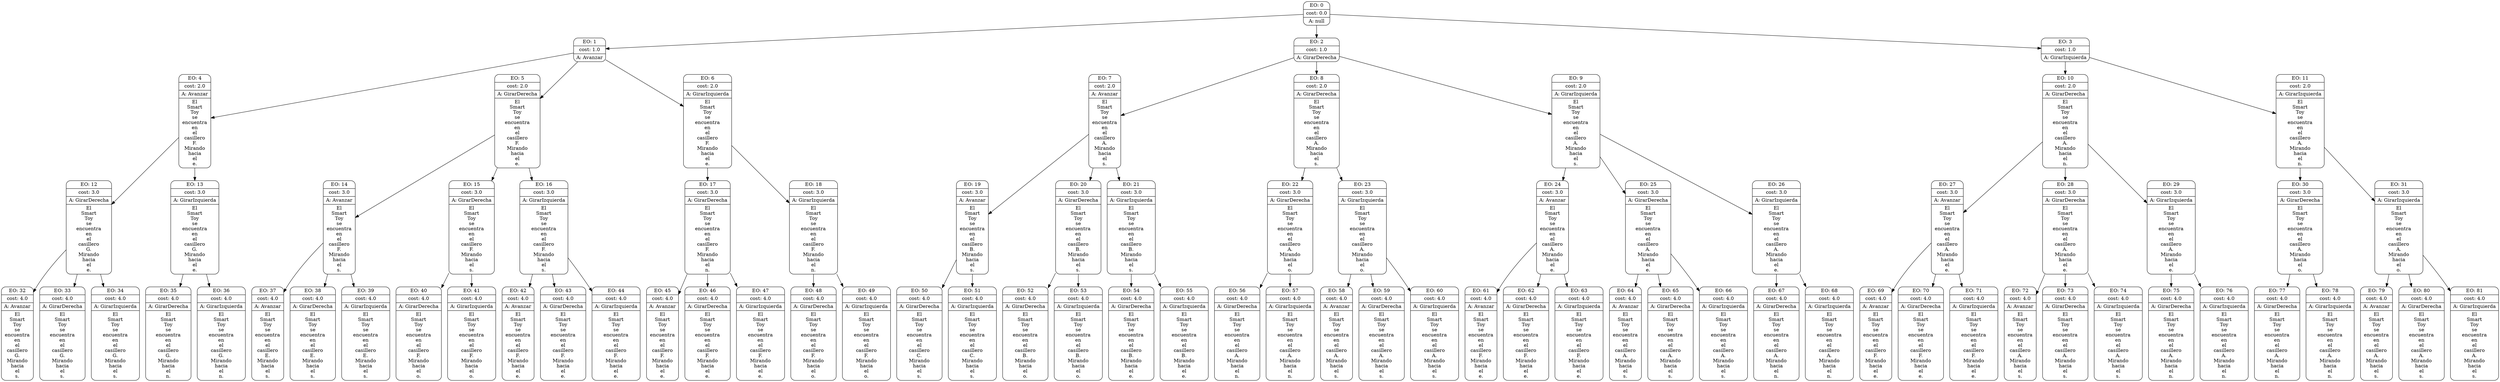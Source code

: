 digraph g {
node [shape = Mrecord];
nodo0[label="{EO: 0|cost: 0.0|A: null}"]
nodo1[label="{EO: 1|cost: 1.0|A: Avanzar}"]
nodo4[label="{EO: 4|cost: 2.0|A: Avanzar|El\nSmart\nToy\nse\nencuentra\nen\nel\ncasillero\nF.\nMirando\nhacia\nel\ne.
}"]
nodo12[label="{EO: 12|cost: 3.0|A: GirarDerecha|El\nSmart\nToy\nse\nencuentra\nen\nel\ncasillero\nG.\nMirando\nhacia\nel\ne.
}"]
nodo32[label="{EO: 32|cost: 4.0|A: Avanzar|El\nSmart\nToy\nse\nencuentra\nen\nel\ncasillero\nG.\nMirando\nhacia\nel\ns.
}"]

nodo12 -> nodo32;
nodo33[label="{EO: 33|cost: 4.0|A: GirarDerecha|El\nSmart\nToy\nse\nencuentra\nen\nel\ncasillero\nG.\nMirando\nhacia\nel\ns.
}"]

nodo12 -> nodo33;
nodo34[label="{EO: 34|cost: 4.0|A: GirarIzquierda|El\nSmart\nToy\nse\nencuentra\nen\nel\ncasillero\nG.\nMirando\nhacia\nel\ns.
}"]

nodo12 -> nodo34;

nodo4 -> nodo12;
nodo13[label="{EO: 13|cost: 3.0|A: GirarIzquierda|El\nSmart\nToy\nse\nencuentra\nen\nel\ncasillero\nG.\nMirando\nhacia\nel\ne.
}"]
nodo35[label="{EO: 35|cost: 4.0|A: GirarDerecha|El\nSmart\nToy\nse\nencuentra\nen\nel\ncasillero\nG.\nMirando\nhacia\nel\nn.
}"]

nodo13 -> nodo35;
nodo36[label="{EO: 36|cost: 4.0|A: GirarIzquierda|El\nSmart\nToy\nse\nencuentra\nen\nel\ncasillero\nG.\nMirando\nhacia\nel\nn.
}"]

nodo13 -> nodo36;

nodo4 -> nodo13;

nodo1 -> nodo4;
nodo5[label="{EO: 5|cost: 2.0|A: GirarDerecha|El\nSmart\nToy\nse\nencuentra\nen\nel\ncasillero\nF.\nMirando\nhacia\nel\ne.
}"]
nodo14[label="{EO: 14|cost: 3.0|A: Avanzar|El\nSmart\nToy\nse\nencuentra\nen\nel\ncasillero\nF.\nMirando\nhacia\nel\ns.
}"]
nodo37[label="{EO: 37|cost: 4.0|A: Avanzar|El\nSmart\nToy\nse\nencuentra\nen\nel\ncasillero\nE.\nMirando\nhacia\nel\ns.
}"]

nodo14 -> nodo37;
nodo38[label="{EO: 38|cost: 4.0|A: GirarDerecha|El\nSmart\nToy\nse\nencuentra\nen\nel\ncasillero\nE.\nMirando\nhacia\nel\ns.
}"]

nodo14 -> nodo38;
nodo39[label="{EO: 39|cost: 4.0|A: GirarIzquierda|El\nSmart\nToy\nse\nencuentra\nen\nel\ncasillero\nE.\nMirando\nhacia\nel\ns.
}"]

nodo14 -> nodo39;

nodo5 -> nodo14;
nodo15[label="{EO: 15|cost: 3.0|A: GirarDerecha|El\nSmart\nToy\nse\nencuentra\nen\nel\ncasillero\nF.\nMirando\nhacia\nel\ns.
}"]
nodo40[label="{EO: 40|cost: 4.0|A: GirarDerecha|El\nSmart\nToy\nse\nencuentra\nen\nel\ncasillero\nF.\nMirando\nhacia\nel\no.
}"]

nodo15 -> nodo40;
nodo41[label="{EO: 41|cost: 4.0|A: GirarIzquierda|El\nSmart\nToy\nse\nencuentra\nen\nel\ncasillero\nF.\nMirando\nhacia\nel\no.
}"]

nodo15 -> nodo41;

nodo5 -> nodo15;
nodo16[label="{EO: 16|cost: 3.0|A: GirarIzquierda|El\nSmart\nToy\nse\nencuentra\nen\nel\ncasillero\nF.\nMirando\nhacia\nel\ns.
}"]
nodo42[label="{EO: 42|cost: 4.0|A: Avanzar|El\nSmart\nToy\nse\nencuentra\nen\nel\ncasillero\nF.\nMirando\nhacia\nel\ne.
}"]

nodo16 -> nodo42;
nodo43[label="{EO: 43|cost: 4.0|A: GirarDerecha|El\nSmart\nToy\nse\nencuentra\nen\nel\ncasillero\nF.\nMirando\nhacia\nel\ne.
}"]

nodo16 -> nodo43;
nodo44[label="{EO: 44|cost: 4.0|A: GirarIzquierda|El\nSmart\nToy\nse\nencuentra\nen\nel\ncasillero\nF.\nMirando\nhacia\nel\ne.
}"]

nodo16 -> nodo44;

nodo5 -> nodo16;

nodo1 -> nodo5;
nodo6[label="{EO: 6|cost: 2.0|A: GirarIzquierda|El\nSmart\nToy\nse\nencuentra\nen\nel\ncasillero\nF.\nMirando\nhacia\nel\ne.
}"]
nodo17[label="{EO: 17|cost: 3.0|A: GirarDerecha|El\nSmart\nToy\nse\nencuentra\nen\nel\ncasillero\nF.\nMirando\nhacia\nel\nn.
}"]
nodo45[label="{EO: 45|cost: 4.0|A: Avanzar|El\nSmart\nToy\nse\nencuentra\nen\nel\ncasillero\nF.\nMirando\nhacia\nel\ne.
}"]

nodo17 -> nodo45;
nodo46[label="{EO: 46|cost: 4.0|A: GirarDerecha|El\nSmart\nToy\nse\nencuentra\nen\nel\ncasillero\nF.\nMirando\nhacia\nel\ne.
}"]

nodo17 -> nodo46;
nodo47[label="{EO: 47|cost: 4.0|A: GirarIzquierda|El\nSmart\nToy\nse\nencuentra\nen\nel\ncasillero\nF.\nMirando\nhacia\nel\ne.
}"]

nodo17 -> nodo47;

nodo6 -> nodo17;
nodo18[label="{EO: 18|cost: 3.0|A: GirarIzquierda|El\nSmart\nToy\nse\nencuentra\nen\nel\ncasillero\nF.\nMirando\nhacia\nel\nn.
}"]
nodo48[label="{EO: 48|cost: 4.0|A: GirarDerecha|El\nSmart\nToy\nse\nencuentra\nen\nel\ncasillero\nF.\nMirando\nhacia\nel\no.
}"]

nodo18 -> nodo48;
nodo49[label="{EO: 49|cost: 4.0|A: GirarIzquierda|El\nSmart\nToy\nse\nencuentra\nen\nel\ncasillero\nF.\nMirando\nhacia\nel\no.
}"]

nodo18 -> nodo49;

nodo6 -> nodo18;

nodo1 -> nodo6;

nodo0 -> nodo1;
nodo2[label="{EO: 2|cost: 1.0|A: GirarDerecha}"]
nodo7[label="{EO: 7|cost: 2.0|A: Avanzar|El\nSmart\nToy\nse\nencuentra\nen\nel\ncasillero\nA.\nMirando\nhacia\nel\ns.
}"]
nodo19[label="{EO: 19|cost: 3.0|A: Avanzar|El\nSmart\nToy\nse\nencuentra\nen\nel\ncasillero\nB.\nMirando\nhacia\nel\ns.
}"]
nodo50[label="{EO: 50|cost: 4.0|A: GirarDerecha|El\nSmart\nToy\nse\nencuentra\nen\nel\ncasillero\nC.\nMirando\nhacia\nel\ns.
}"]

nodo19 -> nodo50;
nodo51[label="{EO: 51|cost: 4.0|A: GirarIzquierda|El\nSmart\nToy\nse\nencuentra\nen\nel\ncasillero\nC.\nMirando\nhacia\nel\ns.
}"]

nodo19 -> nodo51;

nodo7 -> nodo19;
nodo20[label="{EO: 20|cost: 3.0|A: GirarDerecha|El\nSmart\nToy\nse\nencuentra\nen\nel\ncasillero\nB.\nMirando\nhacia\nel\ns.
}"]
nodo52[label="{EO: 52|cost: 4.0|A: GirarDerecha|El\nSmart\nToy\nse\nencuentra\nen\nel\ncasillero\nB.\nMirando\nhacia\nel\no.
}"]

nodo20 -> nodo52;
nodo53[label="{EO: 53|cost: 4.0|A: GirarIzquierda|El\nSmart\nToy\nse\nencuentra\nen\nel\ncasillero\nB.\nMirando\nhacia\nel\no.
}"]

nodo20 -> nodo53;

nodo7 -> nodo20;
nodo21[label="{EO: 21|cost: 3.0|A: GirarIzquierda|El\nSmart\nToy\nse\nencuentra\nen\nel\ncasillero\nB.\nMirando\nhacia\nel\ns.
}"]
nodo54[label="{EO: 54|cost: 4.0|A: GirarDerecha|El\nSmart\nToy\nse\nencuentra\nen\nel\ncasillero\nB.\nMirando\nhacia\nel\ne.
}"]

nodo21 -> nodo54;
nodo55[label="{EO: 55|cost: 4.0|A: GirarIzquierda|El\nSmart\nToy\nse\nencuentra\nen\nel\ncasillero\nB.\nMirando\nhacia\nel\ne.
}"]

nodo21 -> nodo55;

nodo7 -> nodo21;

nodo2 -> nodo7;
nodo8[label="{EO: 8|cost: 2.0|A: GirarDerecha|El\nSmart\nToy\nse\nencuentra\nen\nel\ncasillero\nA.\nMirando\nhacia\nel\ns.
}"]
nodo22[label="{EO: 22|cost: 3.0|A: GirarDerecha|El\nSmart\nToy\nse\nencuentra\nen\nel\ncasillero\nA.\nMirando\nhacia\nel\no.
}"]
nodo56[label="{EO: 56|cost: 4.0|A: GirarDerecha|El\nSmart\nToy\nse\nencuentra\nen\nel\ncasillero\nA.\nMirando\nhacia\nel\nn.
}"]

nodo22 -> nodo56;
nodo57[label="{EO: 57|cost: 4.0|A: GirarIzquierda|El\nSmart\nToy\nse\nencuentra\nen\nel\ncasillero\nA.\nMirando\nhacia\nel\nn.
}"]

nodo22 -> nodo57;

nodo8 -> nodo22;
nodo23[label="{EO: 23|cost: 3.0|A: GirarIzquierda|El\nSmart\nToy\nse\nencuentra\nen\nel\ncasillero\nA.\nMirando\nhacia\nel\no.
}"]
nodo58[label="{EO: 58|cost: 4.0|A: Avanzar|El\nSmart\nToy\nse\nencuentra\nen\nel\ncasillero\nA.\nMirando\nhacia\nel\ns.
}"]

nodo23 -> nodo58;
nodo59[label="{EO: 59|cost: 4.0|A: GirarDerecha|El\nSmart\nToy\nse\nencuentra\nen\nel\ncasillero\nA.\nMirando\nhacia\nel\ns.
}"]

nodo23 -> nodo59;
nodo60[label="{EO: 60|cost: 4.0|A: GirarIzquierda|El\nSmart\nToy\nse\nencuentra\nen\nel\ncasillero\nA.\nMirando\nhacia\nel\ns.
}"]

nodo23 -> nodo60;

nodo8 -> nodo23;

nodo2 -> nodo8;
nodo9[label="{EO: 9|cost: 2.0|A: GirarIzquierda|El\nSmart\nToy\nse\nencuentra\nen\nel\ncasillero\nA.\nMirando\nhacia\nel\ns.
}"]
nodo24[label="{EO: 24|cost: 3.0|A: Avanzar|El\nSmart\nToy\nse\nencuentra\nen\nel\ncasillero\nA.\nMirando\nhacia\nel\ne.
}"]
nodo61[label="{EO: 61|cost: 4.0|A: Avanzar|El\nSmart\nToy\nse\nencuentra\nen\nel\ncasillero\nF.\nMirando\nhacia\nel\ne.
}"]

nodo24 -> nodo61;
nodo62[label="{EO: 62|cost: 4.0|A: GirarDerecha|El\nSmart\nToy\nse\nencuentra\nen\nel\ncasillero\nF.\nMirando\nhacia\nel\ne.
}"]

nodo24 -> nodo62;
nodo63[label="{EO: 63|cost: 4.0|A: GirarIzquierda|El\nSmart\nToy\nse\nencuentra\nen\nel\ncasillero\nF.\nMirando\nhacia\nel\ne.
}"]

nodo24 -> nodo63;

nodo9 -> nodo24;
nodo25[label="{EO: 25|cost: 3.0|A: GirarDerecha|El\nSmart\nToy\nse\nencuentra\nen\nel\ncasillero\nA.\nMirando\nhacia\nel\ne.
}"]
nodo64[label="{EO: 64|cost: 4.0|A: Avanzar|El\nSmart\nToy\nse\nencuentra\nen\nel\ncasillero\nA.\nMirando\nhacia\nel\ns.
}"]

nodo25 -> nodo64;
nodo65[label="{EO: 65|cost: 4.0|A: GirarDerecha|El\nSmart\nToy\nse\nencuentra\nen\nel\ncasillero\nA.\nMirando\nhacia\nel\ns.
}"]

nodo25 -> nodo65;
nodo66[label="{EO: 66|cost: 4.0|A: GirarIzquierda|El\nSmart\nToy\nse\nencuentra\nen\nel\ncasillero\nA.\nMirando\nhacia\nel\ns.
}"]

nodo25 -> nodo66;

nodo9 -> nodo25;
nodo26[label="{EO: 26|cost: 3.0|A: GirarIzquierda|El\nSmart\nToy\nse\nencuentra\nen\nel\ncasillero\nA.\nMirando\nhacia\nel\ne.
}"]
nodo67[label="{EO: 67|cost: 4.0|A: GirarDerecha|El\nSmart\nToy\nse\nencuentra\nen\nel\ncasillero\nA.\nMirando\nhacia\nel\nn.
}"]

nodo26 -> nodo67;
nodo68[label="{EO: 68|cost: 4.0|A: GirarIzquierda|El\nSmart\nToy\nse\nencuentra\nen\nel\ncasillero\nA.\nMirando\nhacia\nel\nn.
}"]

nodo26 -> nodo68;

nodo9 -> nodo26;

nodo2 -> nodo9;

nodo0 -> nodo2;
nodo3[label="{EO: 3|cost: 1.0|A: GirarIzquierda}"]
nodo10[label="{EO: 10|cost: 2.0|A: GirarDerecha|El\nSmart\nToy\nse\nencuentra\nen\nel\ncasillero\nA.\nMirando\nhacia\nel\nn.
}"]
nodo27[label="{EO: 27|cost: 3.0|A: Avanzar|El\nSmart\nToy\nse\nencuentra\nen\nel\ncasillero\nA.\nMirando\nhacia\nel\ne.
}"]
nodo69[label="{EO: 69|cost: 4.0|A: Avanzar|El\nSmart\nToy\nse\nencuentra\nen\nel\ncasillero\nF.\nMirando\nhacia\nel\ne.
}"]

nodo27 -> nodo69;
nodo70[label="{EO: 70|cost: 4.0|A: GirarDerecha|El\nSmart\nToy\nse\nencuentra\nen\nel\ncasillero\nF.\nMirando\nhacia\nel\ne.
}"]

nodo27 -> nodo70;
nodo71[label="{EO: 71|cost: 4.0|A: GirarIzquierda|El\nSmart\nToy\nse\nencuentra\nen\nel\ncasillero\nF.\nMirando\nhacia\nel\ne.
}"]

nodo27 -> nodo71;

nodo10 -> nodo27;
nodo28[label="{EO: 28|cost: 3.0|A: GirarDerecha|El\nSmart\nToy\nse\nencuentra\nen\nel\ncasillero\nA.\nMirando\nhacia\nel\ne.
}"]
nodo72[label="{EO: 72|cost: 4.0|A: Avanzar|El\nSmart\nToy\nse\nencuentra\nen\nel\ncasillero\nA.\nMirando\nhacia\nel\ns.
}"]

nodo28 -> nodo72;
nodo73[label="{EO: 73|cost: 4.0|A: GirarDerecha|El\nSmart\nToy\nse\nencuentra\nen\nel\ncasillero\nA.\nMirando\nhacia\nel\ns.
}"]

nodo28 -> nodo73;
nodo74[label="{EO: 74|cost: 4.0|A: GirarIzquierda|El\nSmart\nToy\nse\nencuentra\nen\nel\ncasillero\nA.\nMirando\nhacia\nel\ns.
}"]

nodo28 -> nodo74;

nodo10 -> nodo28;
nodo29[label="{EO: 29|cost: 3.0|A: GirarIzquierda|El\nSmart\nToy\nse\nencuentra\nen\nel\ncasillero\nA.\nMirando\nhacia\nel\ne.
}"]
nodo75[label="{EO: 75|cost: 4.0|A: GirarDerecha|El\nSmart\nToy\nse\nencuentra\nen\nel\ncasillero\nA.\nMirando\nhacia\nel\nn.
}"]

nodo29 -> nodo75;
nodo76[label="{EO: 76|cost: 4.0|A: GirarIzquierda|El\nSmart\nToy\nse\nencuentra\nen\nel\ncasillero\nA.\nMirando\nhacia\nel\nn.
}"]

nodo29 -> nodo76;

nodo10 -> nodo29;

nodo3 -> nodo10;
nodo11[label="{EO: 11|cost: 2.0|A: GirarIzquierda|El\nSmart\nToy\nse\nencuentra\nen\nel\ncasillero\nA.\nMirando\nhacia\nel\nn.
}"]
nodo30[label="{EO: 30|cost: 3.0|A: GirarDerecha|El\nSmart\nToy\nse\nencuentra\nen\nel\ncasillero\nA.\nMirando\nhacia\nel\no.
}"]
nodo77[label="{EO: 77|cost: 4.0|A: GirarDerecha|El\nSmart\nToy\nse\nencuentra\nen\nel\ncasillero\nA.\nMirando\nhacia\nel\nn.
}"]

nodo30 -> nodo77;
nodo78[label="{EO: 78|cost: 4.0|A: GirarIzquierda|El\nSmart\nToy\nse\nencuentra\nen\nel\ncasillero\nA.\nMirando\nhacia\nel\nn.
}"]

nodo30 -> nodo78;

nodo11 -> nodo30;
nodo31[label="{EO: 31|cost: 3.0|A: GirarIzquierda|El\nSmart\nToy\nse\nencuentra\nen\nel\ncasillero\nA.\nMirando\nhacia\nel\no.
}"]
nodo79[label="{EO: 79|cost: 4.0|A: Avanzar|El\nSmart\nToy\nse\nencuentra\nen\nel\ncasillero\nA.\nMirando\nhacia\nel\ns.
}"]

nodo31 -> nodo79;
nodo80[label="{EO: 80|cost: 4.0|A: GirarDerecha|El\nSmart\nToy\nse\nencuentra\nen\nel\ncasillero\nA.\nMirando\nhacia\nel\ns.
}"]

nodo31 -> nodo80;
nodo81[label="{EO: 81|cost: 4.0|A: GirarIzquierda|El\nSmart\nToy\nse\nencuentra\nen\nel\ncasillero\nA.\nMirando\nhacia\nel\ns.
}"]

nodo31 -> nodo81;

nodo11 -> nodo31;

nodo3 -> nodo11;

nodo0 -> nodo3;


}